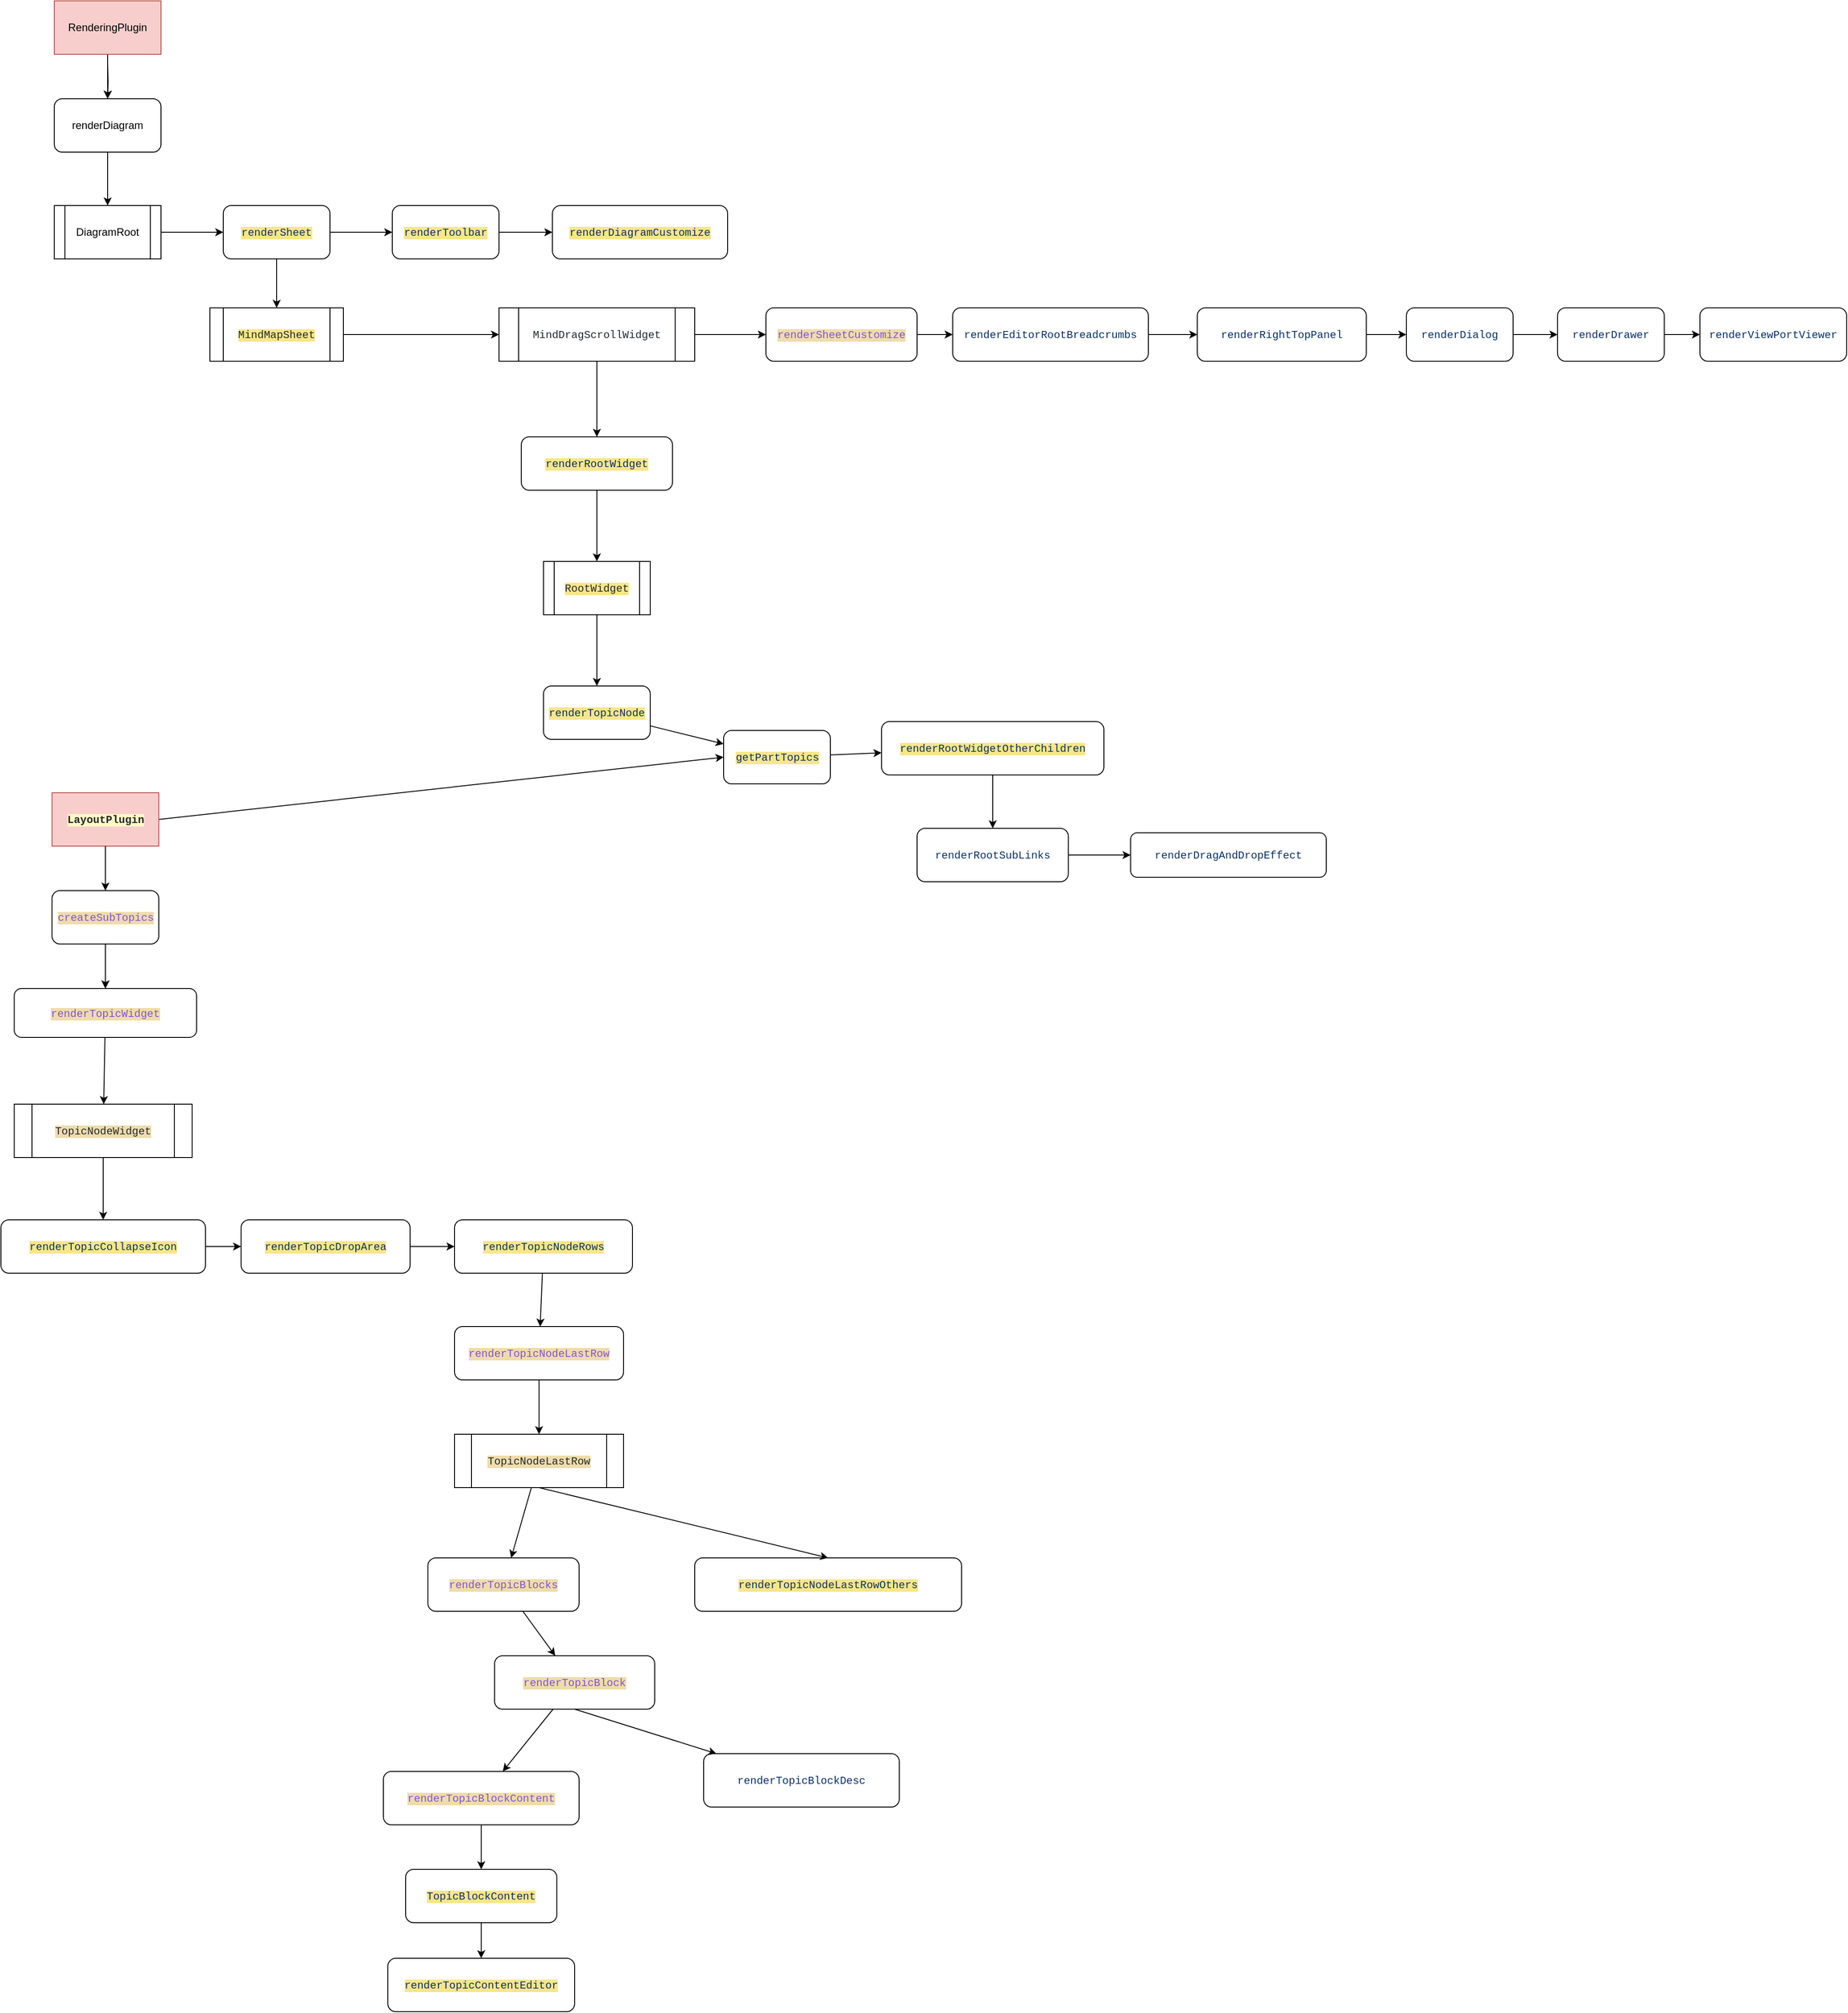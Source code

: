 <mxfile version="20.2.5" type="github"><diagram id="FL9LLyRLehif74yDwQxL" name="第 1 页"><mxGraphModel dx="1163" dy="797" grid="1" gridSize="10" guides="1" tooltips="1" connect="1" arrows="1" fold="1" page="1" pageScale="1" pageWidth="827" pageHeight="1169" math="0" shadow="0"><root><mxCell id="0"/><mxCell id="1" parent="0"/><mxCell id="rKSMVTXogl26Z79OtpOd-107" value="" style="group" vertex="1" connectable="0" parent="1"><mxGeometry x="590" y="230" width="2015" height="2250" as="geometry"/></mxCell><UserObject label="&lt;span style=&quot;color: rgb(10, 48, 105); font-family: ui-monospace, SFMono-Regular, &amp;quot;SF Mono&amp;quot;, Menlo, Consolas, &amp;quot;Liberation Mono&amp;quot;, monospace; text-align: start; background-color: rgb(248, 230, 136);&quot;&gt;renderRootWidget&lt;/span&gt;" link="https://github.com/awehook/blink-mind/blob/ae83ddeafa50c55fd6f24b98a3a2fc76a5e81ba7/packages/renderer-react/src/plugins/react/rendering.tsx#L98" id="rKSMVTXogl26Z79OtpOd-90"><mxCell style="rounded=1;whiteSpace=wrap;html=1;" vertex="1" parent="rKSMVTXogl26Z79OtpOd-107"><mxGeometry x="525" y="480" width="170" height="60" as="geometry"/></mxCell></UserObject><mxCell id="rKSMVTXogl26Z79OtpOd-91" value="" style="edgeStyle=none;rounded=0;orthogonalLoop=1;jettySize=auto;html=1;" edge="1" parent="rKSMVTXogl26Z79OtpOd-107" source="rKSMVTXogl26Z79OtpOd-88" target="rKSMVTXogl26Z79OtpOd-90"><mxGeometry relative="1" as="geometry"/></mxCell><mxCell id="rKSMVTXogl26Z79OtpOd-92" value="&lt;span style=&quot;color: rgb(36, 41, 47); font-family: ui-monospace, SFMono-Regular, &amp;quot;SF Mono&amp;quot;, Menlo, Consolas, &amp;quot;Liberation Mono&amp;quot;, monospace; text-align: start; background-color: rgb(248, 230, 136);&quot;&gt;RootWidget&lt;/span&gt;" style="shape=process;whiteSpace=wrap;html=1;backgroundOutline=1;" vertex="1" parent="rKSMVTXogl26Z79OtpOd-107"><mxGeometry x="550" y="620" width="120" height="60" as="geometry"/></mxCell><mxCell id="rKSMVTXogl26Z79OtpOd-93" value="" style="edgeStyle=none;rounded=0;orthogonalLoop=1;jettySize=auto;html=1;" edge="1" parent="rKSMVTXogl26Z79OtpOd-107" source="rKSMVTXogl26Z79OtpOd-90" target="rKSMVTXogl26Z79OtpOd-92"><mxGeometry relative="1" as="geometry"/></mxCell><mxCell id="rKSMVTXogl26Z79OtpOd-94" value="&lt;span style=&quot;color: rgb(10, 48, 105); font-family: ui-monospace, SFMono-Regular, &amp;quot;SF Mono&amp;quot;, Menlo, Consolas, &amp;quot;Liberation Mono&amp;quot;, monospace; text-align: start; background-color: rgb(248, 230, 136);&quot;&gt;renderTopicNode&lt;/span&gt;" style="rounded=1;whiteSpace=wrap;html=1;" vertex="1" parent="rKSMVTXogl26Z79OtpOd-107"><mxGeometry x="550" y="760" width="120" height="60" as="geometry"/></mxCell><mxCell id="rKSMVTXogl26Z79OtpOd-95" value="" style="edgeStyle=none;rounded=0;orthogonalLoop=1;jettySize=auto;html=1;" edge="1" parent="rKSMVTXogl26Z79OtpOd-107" source="rKSMVTXogl26Z79OtpOd-92" target="rKSMVTXogl26Z79OtpOd-94"><mxGeometry relative="1" as="geometry"/></mxCell><mxCell id="rKSMVTXogl26Z79OtpOd-96" value="&lt;meta charset=&quot;utf-8&quot;&gt;&lt;span style=&quot;color: rgb(10, 48, 105); font-family: ui-monospace, SFMono-Regular, &amp;quot;SF Mono&amp;quot;, Menlo, Consolas, &amp;quot;Liberation Mono&amp;quot;, monospace; font-size: 12px; font-style: normal; font-variant-ligatures: normal; font-variant-caps: normal; font-weight: 400; letter-spacing: normal; orphans: 2; text-align: start; text-indent: 0px; text-transform: none; widows: 2; word-spacing: 0px; -webkit-text-stroke-width: 0px; background-color: rgb(248, 230, 136); text-decoration-thickness: initial; text-decoration-style: initial; text-decoration-color: initial; float: none; display: inline !important;&quot;&gt;getPartTopics&lt;/span&gt;" style="rounded=1;whiteSpace=wrap;html=1;" vertex="1" parent="rKSMVTXogl26Z79OtpOd-107"><mxGeometry x="752.5" y="810" width="120" height="60" as="geometry"/></mxCell><mxCell id="rKSMVTXogl26Z79OtpOd-97" value="" style="edgeStyle=none;rounded=0;orthogonalLoop=1;jettySize=auto;html=1;" edge="1" parent="rKSMVTXogl26Z79OtpOd-107" source="rKSMVTXogl26Z79OtpOd-94" target="rKSMVTXogl26Z79OtpOd-96"><mxGeometry relative="1" as="geometry"/></mxCell><mxCell id="rKSMVTXogl26Z79OtpOd-99" value="&lt;span style=&quot;color: rgb(10, 48, 105); font-family: ui-monospace, SFMono-Regular, &amp;quot;SF Mono&amp;quot;, Menlo, Consolas, &amp;quot;Liberation Mono&amp;quot;, monospace; text-align: start; background-color: rgb(248, 230, 136);&quot;&gt;renderRootWidgetOtherChildren&lt;/span&gt;" style="rounded=1;whiteSpace=wrap;html=1;" vertex="1" parent="rKSMVTXogl26Z79OtpOd-107"><mxGeometry x="930" y="800" width="250" height="60" as="geometry"/></mxCell><mxCell id="rKSMVTXogl26Z79OtpOd-100" value="" style="edgeStyle=none;rounded=0;orthogonalLoop=1;jettySize=auto;html=1;" edge="1" parent="rKSMVTXogl26Z79OtpOd-107" source="rKSMVTXogl26Z79OtpOd-96" target="rKSMVTXogl26Z79OtpOd-99"><mxGeometry relative="1" as="geometry"/></mxCell><mxCell id="rKSMVTXogl26Z79OtpOd-124" style="edgeStyle=none;rounded=0;orthogonalLoop=1;jettySize=auto;html=1;exitX=1;exitY=0.5;exitDx=0;exitDy=0;entryX=0;entryY=0.5;entryDx=0;entryDy=0;" edge="1" parent="rKSMVTXogl26Z79OtpOd-107" source="rKSMVTXogl26Z79OtpOd-112" target="rKSMVTXogl26Z79OtpOd-96"><mxGeometry relative="1" as="geometry"/></mxCell><mxCell id="rKSMVTXogl26Z79OtpOd-108" value="" style="edgeStyle=none;rounded=0;orthogonalLoop=1;jettySize=auto;html=1;" edge="1" parent="rKSMVTXogl26Z79OtpOd-107" source="rKSMVTXogl26Z79OtpOd-99" target="rKSMVTXogl26Z79OtpOd-41"><mxGeometry relative="1" as="geometry"/></mxCell><mxCell id="rKSMVTXogl26Z79OtpOd-10" value="" style="group" vertex="1" connectable="0" parent="rKSMVTXogl26Z79OtpOd-107"><mxGeometry width="120" height="160" as="geometry"/></mxCell><UserObject label="renderDiagram" link="https://github.com/awehook/blink-mind/blob/ae83ddeafa50c55fd6f24b98a3a2fc76a5e81ba7/packages/renderer-react/src/plugins/react/rendering.tsx#L28" id="rKSMVTXogl26Z79OtpOd-1"><mxCell style="rounded=1;whiteSpace=wrap;html=1;" vertex="1" parent="rKSMVTXogl26Z79OtpOd-10"><mxGeometry y="100" width="120" height="60" as="geometry"/></mxCell></UserObject><mxCell id="rKSMVTXogl26Z79OtpOd-4" value="" style="edgeStyle=orthogonalEdgeStyle;rounded=0;orthogonalLoop=1;jettySize=auto;html=1;" edge="1" parent="rKSMVTXogl26Z79OtpOd-10" target="rKSMVTXogl26Z79OtpOd-1"><mxGeometry relative="1" as="geometry"><mxPoint x="60" y="60" as="sourcePoint"/></mxGeometry></mxCell><mxCell id="rKSMVTXogl26Z79OtpOd-115" value="" style="edgeStyle=none;rounded=0;orthogonalLoop=1;jettySize=auto;html=1;" edge="1" parent="rKSMVTXogl26Z79OtpOd-10" source="rKSMVTXogl26Z79OtpOd-114" target="rKSMVTXogl26Z79OtpOd-1"><mxGeometry relative="1" as="geometry"/></mxCell><mxCell id="rKSMVTXogl26Z79OtpOd-114" value="RenderingPlugin" style="rounded=0;whiteSpace=wrap;html=1;fillColor=#f8cecc;strokeColor=#b85450;" vertex="1" parent="rKSMVTXogl26Z79OtpOd-10"><mxGeometry y="-10" width="120" height="60" as="geometry"/></mxCell><mxCell id="rKSMVTXogl26Z79OtpOd-13" value="" style="edgeStyle=orthogonalEdgeStyle;rounded=0;orthogonalLoop=1;jettySize=auto;html=1;entryX=0.5;entryY=0;entryDx=0;entryDy=0;" edge="1" parent="rKSMVTXogl26Z79OtpOd-107" source="rKSMVTXogl26Z79OtpOd-1" target="rKSMVTXogl26Z79OtpOd-76"><mxGeometry relative="1" as="geometry"><mxPoint x="60" y="200" as="targetPoint"/></mxGeometry></mxCell><mxCell id="rKSMVTXogl26Z79OtpOd-6" value="&lt;span style=&quot;color: rgb(10, 48, 105); font-family: ui-monospace, SFMono-Regular, &amp;quot;SF Mono&amp;quot;, Menlo, Consolas, &amp;quot;Liberation Mono&amp;quot;, monospace; text-align: start; background-color: rgb(248, 230, 136);&quot;&gt;renderToolbar&lt;/span&gt;" style="rounded=1;whiteSpace=wrap;html=1;" vertex="1" parent="rKSMVTXogl26Z79OtpOd-107"><mxGeometry x="380" y="220" width="120" height="60" as="geometry"/></mxCell><mxCell id="rKSMVTXogl26Z79OtpOd-7" value="&lt;span style=&quot;color: rgb(10, 48, 105); font-family: ui-monospace, SFMono-Regular, &amp;quot;SF Mono&amp;quot;, Menlo, Consolas, &amp;quot;Liberation Mono&amp;quot;, monospace; text-align: start; background-color: rgb(248, 230, 136);&quot;&gt;renderDiagramCustomize&lt;/span&gt;" style="rounded=1;whiteSpace=wrap;html=1;" vertex="1" parent="rKSMVTXogl26Z79OtpOd-107"><mxGeometry x="560" y="220" width="197" height="60" as="geometry"/></mxCell><mxCell id="rKSMVTXogl26Z79OtpOd-8" value="" style="edgeStyle=orthogonalEdgeStyle;rounded=0;orthogonalLoop=1;jettySize=auto;html=1;" edge="1" parent="rKSMVTXogl26Z79OtpOd-107" source="rKSMVTXogl26Z79OtpOd-6" target="rKSMVTXogl26Z79OtpOd-7"><mxGeometry relative="1" as="geometry"/></mxCell><UserObject label="DiagramRoot" link="https://github.com/awehook/blink-mind/blob/ae83ddeafa50c55fd6f24b98a3a2fc76a5e81ba7/packages/renderer-react/src/components/widgets/diagram-root.tsx#L26" id="rKSMVTXogl26Z79OtpOd-76"><mxCell style="shape=process;whiteSpace=wrap;html=1;backgroundOutline=1;" vertex="1" parent="rKSMVTXogl26Z79OtpOd-107"><mxGeometry y="220" width="120" height="60" as="geometry"/></mxCell></UserObject><mxCell id="rKSMVTXogl26Z79OtpOd-81" value="" style="edgeStyle=none;rounded=0;orthogonalLoop=1;jettySize=auto;html=1;" edge="1" parent="rKSMVTXogl26Z79OtpOd-107" source="rKSMVTXogl26Z79OtpOd-79" target="rKSMVTXogl26Z79OtpOd-6"><mxGeometry relative="1" as="geometry"/></mxCell><UserObject label="&lt;span style=&quot;color: rgb(10, 48, 105); font-family: ui-monospace, SFMono-Regular, &amp;quot;SF Mono&amp;quot;, Menlo, Consolas, &amp;quot;Liberation Mono&amp;quot;, monospace; text-align: start; background-color: rgb(248, 230, 136);&quot;&gt;renderSheet&lt;/span&gt;" link="https://github.com/awehook/blink-mind/blob/ae83ddeafa50c55fd6f24b98a3a2fc76a5e81ba7/packages/renderer-react/src/plugins/react/rendering.tsx#L50" id="rKSMVTXogl26Z79OtpOd-79"><mxCell style="rounded=1;whiteSpace=wrap;html=1;" vertex="1" parent="rKSMVTXogl26Z79OtpOd-107"><mxGeometry x="190" y="220" width="120" height="60" as="geometry"/></mxCell></UserObject><mxCell id="rKSMVTXogl26Z79OtpOd-80" value="" style="edgeStyle=none;rounded=0;orthogonalLoop=1;jettySize=auto;html=1;" edge="1" parent="rKSMVTXogl26Z79OtpOd-107" source="rKSMVTXogl26Z79OtpOd-76" target="rKSMVTXogl26Z79OtpOd-79"><mxGeometry relative="1" as="geometry"/></mxCell><mxCell id="rKSMVTXogl26Z79OtpOd-83" value="&lt;span style=&quot;color: rgb(36, 41, 47); font-family: ui-monospace, SFMono-Regular, &amp;quot;SF Mono&amp;quot;, Menlo, Consolas, &amp;quot;Liberation Mono&amp;quot;, monospace; text-align: start; background-color: rgb(248, 230, 136);&quot;&gt;MindMapSheet&lt;/span&gt;" style="shape=process;whiteSpace=wrap;html=1;backgroundOutline=1;" vertex="1" parent="rKSMVTXogl26Z79OtpOd-107"><mxGeometry x="175" y="335" width="150" height="60" as="geometry"/></mxCell><mxCell id="rKSMVTXogl26Z79OtpOd-84" value="" style="edgeStyle=none;rounded=0;orthogonalLoop=1;jettySize=auto;html=1;" edge="1" parent="rKSMVTXogl26Z79OtpOd-107" source="rKSMVTXogl26Z79OtpOd-79" target="rKSMVTXogl26Z79OtpOd-83"><mxGeometry relative="1" as="geometry"/></mxCell><mxCell id="rKSMVTXogl26Z79OtpOd-88" value="&lt;span style=&quot;color: rgb(36, 41, 47); font-family: ui-monospace, SFMono-Regular, &amp;quot;SF Mono&amp;quot;, Menlo, Consolas, &amp;quot;Liberation Mono&amp;quot;, monospace; text-align: start; background-color: rgb(255, 255, 255);&quot;&gt;MindDragScrollWidget&lt;/span&gt;" style="shape=process;whiteSpace=wrap;html=1;backgroundOutline=1;" vertex="1" parent="rKSMVTXogl26Z79OtpOd-107"><mxGeometry x="500" y="335" width="220" height="60" as="geometry"/></mxCell><mxCell id="rKSMVTXogl26Z79OtpOd-105" style="edgeStyle=none;rounded=0;orthogonalLoop=1;jettySize=auto;html=1;exitX=1;exitY=0.5;exitDx=0;exitDy=0;entryX=0;entryY=0.5;entryDx=0;entryDy=0;" edge="1" parent="rKSMVTXogl26Z79OtpOd-107" source="rKSMVTXogl26Z79OtpOd-83" target="rKSMVTXogl26Z79OtpOd-88"><mxGeometry relative="1" as="geometry"/></mxCell><mxCell id="rKSMVTXogl26Z79OtpOd-106" style="edgeStyle=none;rounded=0;orthogonalLoop=1;jettySize=auto;html=1;exitX=1;exitY=0.5;exitDx=0;exitDy=0;entryX=0;entryY=0.5;entryDx=0;entryDy=0;" edge="1" parent="rKSMVTXogl26Z79OtpOd-107" source="rKSMVTXogl26Z79OtpOd-88" target="rKSMVTXogl26Z79OtpOd-12"><mxGeometry relative="1" as="geometry"/></mxCell><mxCell id="rKSMVTXogl26Z79OtpOd-104" value="" style="group" vertex="1" connectable="0" parent="rKSMVTXogl26Z79OtpOd-107"><mxGeometry x="800" y="335" width="1215" height="60" as="geometry"/></mxCell><UserObject label="&lt;span style=&quot;color: rgb(130, 80, 223); font-family: ui-monospace, SFMono-Regular, &amp;quot;SF Mono&amp;quot;, Menlo, Consolas, &amp;quot;Liberation Mono&amp;quot;, monospace; text-align: start; background-color: rgba(212, 167, 44, 0.4);&quot;&gt;renderSheetCustomize&lt;/span&gt;" link="https://github.com/awehook/blink-mind/blob/ae83ddeafa50c55fd6f24b98a3a2fc76a5e81ba7/packages/renderer-react/src/plugins/react/rendering.tsx#L64" id="rKSMVTXogl26Z79OtpOd-12"><mxCell style="rounded=1;whiteSpace=wrap;html=1;" vertex="1" parent="rKSMVTXogl26Z79OtpOd-104"><mxGeometry width="170" height="60" as="geometry"/></mxCell></UserObject><mxCell id="rKSMVTXogl26Z79OtpOd-15" value="&lt;span style=&quot;color: rgb(10, 48, 105); font-family: ui-monospace, SFMono-Regular, &amp;quot;SF Mono&amp;quot;, Menlo, Consolas, &amp;quot;Liberation Mono&amp;quot;, monospace; text-align: start; background-color: rgb(255, 255, 255);&quot;&gt;renderEditorRootBreadcrumbs&lt;/span&gt;" style="rounded=1;whiteSpace=wrap;html=1;" vertex="1" parent="rKSMVTXogl26Z79OtpOd-104"><mxGeometry x="210" width="220" height="60" as="geometry"/></mxCell><mxCell id="rKSMVTXogl26Z79OtpOd-16" value="" style="edgeStyle=orthogonalEdgeStyle;rounded=0;orthogonalLoop=1;jettySize=auto;html=1;" edge="1" parent="rKSMVTXogl26Z79OtpOd-104" source="rKSMVTXogl26Z79OtpOd-12" target="rKSMVTXogl26Z79OtpOd-15"><mxGeometry relative="1" as="geometry"/></mxCell><mxCell id="rKSMVTXogl26Z79OtpOd-17" value="&lt;span style=&quot;color: rgb(10, 48, 105); font-family: ui-monospace, SFMono-Regular, &amp;quot;SF Mono&amp;quot;, Menlo, Consolas, &amp;quot;Liberation Mono&amp;quot;, monospace; text-align: start; background-color: rgb(255, 255, 255);&quot;&gt;renderRightTopPanel&lt;/span&gt;" style="rounded=1;whiteSpace=wrap;html=1;" vertex="1" parent="rKSMVTXogl26Z79OtpOd-104"><mxGeometry x="485" width="190" height="60" as="geometry"/></mxCell><mxCell id="rKSMVTXogl26Z79OtpOd-18" value="" style="edgeStyle=orthogonalEdgeStyle;rounded=0;orthogonalLoop=1;jettySize=auto;html=1;" edge="1" parent="rKSMVTXogl26Z79OtpOd-104" source="rKSMVTXogl26Z79OtpOd-15" target="rKSMVTXogl26Z79OtpOd-17"><mxGeometry relative="1" as="geometry"/></mxCell><mxCell id="rKSMVTXogl26Z79OtpOd-19" value="&lt;span style=&quot;color: rgb(10, 48, 105); font-family: ui-monospace, SFMono-Regular, &amp;quot;SF Mono&amp;quot;, Menlo, Consolas, &amp;quot;Liberation Mono&amp;quot;, monospace; text-align: start; background-color: rgb(255, 255, 255);&quot;&gt;renderDialog&lt;/span&gt;" style="rounded=1;whiteSpace=wrap;html=1;" vertex="1" parent="rKSMVTXogl26Z79OtpOd-104"><mxGeometry x="720" width="120" height="60" as="geometry"/></mxCell><mxCell id="rKSMVTXogl26Z79OtpOd-20" value="" style="edgeStyle=orthogonalEdgeStyle;rounded=0;orthogonalLoop=1;jettySize=auto;html=1;" edge="1" parent="rKSMVTXogl26Z79OtpOd-104" source="rKSMVTXogl26Z79OtpOd-17" target="rKSMVTXogl26Z79OtpOd-19"><mxGeometry relative="1" as="geometry"/></mxCell><mxCell id="rKSMVTXogl26Z79OtpOd-21" value="&lt;span style=&quot;color: rgb(10, 48, 105); font-family: ui-monospace, SFMono-Regular, &amp;quot;SF Mono&amp;quot;, Menlo, Consolas, &amp;quot;Liberation Mono&amp;quot;, monospace; text-align: start; background-color: rgb(255, 255, 255);&quot;&gt;renderDrawer&lt;/span&gt;" style="rounded=1;whiteSpace=wrap;html=1;" vertex="1" parent="rKSMVTXogl26Z79OtpOd-104"><mxGeometry x="890" width="120" height="60" as="geometry"/></mxCell><mxCell id="rKSMVTXogl26Z79OtpOd-22" value="" style="edgeStyle=orthogonalEdgeStyle;rounded=0;orthogonalLoop=1;jettySize=auto;html=1;" edge="1" parent="rKSMVTXogl26Z79OtpOd-104" source="rKSMVTXogl26Z79OtpOd-19" target="rKSMVTXogl26Z79OtpOd-21"><mxGeometry relative="1" as="geometry"/></mxCell><UserObject label="&lt;span style=&quot;color: rgb(10, 48, 105); font-family: ui-monospace, SFMono-Regular, &amp;quot;SF Mono&amp;quot;, Menlo, Consolas, &amp;quot;Liberation Mono&amp;quot;, monospace; text-align: start; background-color: rgb(255, 255, 255);&quot;&gt;renderViewPortViewer&lt;/span&gt;" link="https://github.com/awehook/blink-mind/blob/ae83ddeafa50c55fd6f24b98a3a2fc76a5e81ba7/packages/renderer-react/src/plugins/react/rendering.tsx#L179" id="rKSMVTXogl26Z79OtpOd-23"><mxCell style="rounded=1;whiteSpace=wrap;html=1;" vertex="1" parent="rKSMVTXogl26Z79OtpOd-104"><mxGeometry x="1050" width="165" height="60" as="geometry"/></mxCell></UserObject><mxCell id="rKSMVTXogl26Z79OtpOd-24" value="" style="edgeStyle=orthogonalEdgeStyle;rounded=0;orthogonalLoop=1;jettySize=auto;html=1;" edge="1" parent="rKSMVTXogl26Z79OtpOd-104" source="rKSMVTXogl26Z79OtpOd-21" target="rKSMVTXogl26Z79OtpOd-23"><mxGeometry relative="1" as="geometry"/></mxCell><mxCell id="rKSMVTXogl26Z79OtpOd-123" value="" style="group" vertex="1" connectable="0" parent="rKSMVTXogl26Z79OtpOd-107"><mxGeometry x="-60" y="880" width="1180" height="1370" as="geometry"/></mxCell><mxCell id="rKSMVTXogl26Z79OtpOd-109" value="&lt;span style=&quot;color: rgb(130, 80, 223); font-family: ui-monospace, SFMono-Regular, &amp;quot;SF Mono&amp;quot;, Menlo, Consolas, &amp;quot;Liberation Mono&amp;quot;, monospace; text-align: start; background-color: rgba(212, 167, 44, 0.4);&quot;&gt;createSubTopics&lt;/span&gt;" style="rounded=1;whiteSpace=wrap;html=1;" vertex="1" parent="rKSMVTXogl26Z79OtpOd-123"><mxGeometry x="57.5" y="110" width="120" height="60" as="geometry"/></mxCell><UserObject label="&lt;span style=&quot;color: rgb(36, 41, 47); font-family: ui-monospace, SFMono-Regular, &amp;quot;SF Mono&amp;quot;, Menlo, Consolas, &amp;quot;Liberation Mono&amp;quot;, monospace; font-weight: 600; text-align: start; background-color: rgb(255, 248, 197);&quot;&gt;LayoutPlugin&lt;/span&gt;" link="https://github.com/awehook/blink-mind/blob/ae83ddeafa50c55fd6f24b98a3a2fc76a5e81ba7/packages/renderer-react/src/plugins/layout.tsx#L35" id="rKSMVTXogl26Z79OtpOd-112"><mxCell style="rounded=0;whiteSpace=wrap;html=1;fillColor=#f8cecc;strokeColor=#b85450;" vertex="1" parent="rKSMVTXogl26Z79OtpOd-123"><mxGeometry x="57.5" width="120" height="60" as="geometry"/></mxCell></UserObject><mxCell id="rKSMVTXogl26Z79OtpOd-116" value="" style="group" vertex="1" connectable="0" parent="rKSMVTXogl26Z79OtpOd-123"><mxGeometry y="220" width="1180" height="1150" as="geometry"/></mxCell><mxCell id="rKSMVTXogl26Z79OtpOd-53" value="&lt;span style=&quot;color: rgb(36, 41, 47); font-family: ui-monospace, SFMono-Regular, &amp;quot;SF Mono&amp;quot;, Menlo, Consolas, &amp;quot;Liberation Mono&amp;quot;, monospace; text-align: start; background-color: rgba(212, 167, 44, 0.4);&quot;&gt;TopicNodeWidget&lt;/span&gt;" style="shape=process;whiteSpace=wrap;html=1;backgroundOutline=1;" vertex="1" parent="rKSMVTXogl26Z79OtpOd-116"><mxGeometry x="15" y="130" width="200" height="60" as="geometry"/></mxCell><mxCell id="rKSMVTXogl26Z79OtpOd-54" value="&lt;span style=&quot;color: rgb(10, 48, 105); font-family: ui-monospace, SFMono-Regular, &amp;quot;SF Mono&amp;quot;, Menlo, Consolas, &amp;quot;Liberation Mono&amp;quot;, monospace; text-align: start; background-color: rgb(248, 230, 136);&quot;&gt;renderTopicCollapseIcon&lt;/span&gt;" style="rounded=1;whiteSpace=wrap;html=1;" vertex="1" parent="rKSMVTXogl26Z79OtpOd-116"><mxGeometry y="260" width="230" height="60" as="geometry"/></mxCell><mxCell id="rKSMVTXogl26Z79OtpOd-57" value="" style="edgeStyle=none;rounded=0;orthogonalLoop=1;jettySize=auto;html=1;" edge="1" parent="rKSMVTXogl26Z79OtpOd-116" source="rKSMVTXogl26Z79OtpOd-53" target="rKSMVTXogl26Z79OtpOd-54"><mxGeometry relative="1" as="geometry"/></mxCell><mxCell id="rKSMVTXogl26Z79OtpOd-58" value="&lt;span style=&quot;color: rgb(10, 48, 105); font-family: ui-monospace, SFMono-Regular, &amp;quot;SF Mono&amp;quot;, Menlo, Consolas, &amp;quot;Liberation Mono&amp;quot;, monospace; text-align: start; background-color: rgb(248, 230, 136);&quot;&gt;renderTopicDropArea&lt;/span&gt;" style="rounded=1;whiteSpace=wrap;html=1;" vertex="1" parent="rKSMVTXogl26Z79OtpOd-116"><mxGeometry x="270" y="260" width="190" height="60" as="geometry"/></mxCell><mxCell id="rKSMVTXogl26Z79OtpOd-59" value="" style="edgeStyle=none;rounded=0;orthogonalLoop=1;jettySize=auto;html=1;" edge="1" parent="rKSMVTXogl26Z79OtpOd-116" source="rKSMVTXogl26Z79OtpOd-54" target="rKSMVTXogl26Z79OtpOd-58"><mxGeometry relative="1" as="geometry"/></mxCell><mxCell id="rKSMVTXogl26Z79OtpOd-60" value="&lt;span style=&quot;color: rgb(10, 48, 105); font-family: ui-monospace, SFMono-Regular, &amp;quot;SF Mono&amp;quot;, Menlo, Consolas, &amp;quot;Liberation Mono&amp;quot;, monospace; text-align: start; background-color: rgb(248, 230, 136);&quot;&gt;renderTopicNodeRows&lt;/span&gt;" style="rounded=1;whiteSpace=wrap;html=1;" vertex="1" parent="rKSMVTXogl26Z79OtpOd-116"><mxGeometry x="510" y="260" width="200" height="60" as="geometry"/></mxCell><mxCell id="rKSMVTXogl26Z79OtpOd-63" value="" style="edgeStyle=none;rounded=0;orthogonalLoop=1;jettySize=auto;html=1;" edge="1" parent="rKSMVTXogl26Z79OtpOd-116" source="rKSMVTXogl26Z79OtpOd-58" target="rKSMVTXogl26Z79OtpOd-60"><mxGeometry relative="1" as="geometry"/></mxCell><mxCell id="rKSMVTXogl26Z79OtpOd-64" value="&lt;span style=&quot;color: rgb(130, 80, 223); font-family: ui-monospace, SFMono-Regular, &amp;quot;SF Mono&amp;quot;, Menlo, Consolas, &amp;quot;Liberation Mono&amp;quot;, monospace; text-align: start; background-color: rgba(212, 167, 44, 0.4);&quot;&gt;renderTopicNodeLastRow&lt;/span&gt;" style="whiteSpace=wrap;html=1;rounded=1;" vertex="1" parent="rKSMVTXogl26Z79OtpOd-116"><mxGeometry x="510" y="380" width="190" height="60" as="geometry"/></mxCell><mxCell id="rKSMVTXogl26Z79OtpOd-65" value="" style="edgeStyle=none;rounded=0;orthogonalLoop=1;jettySize=auto;html=1;" edge="1" parent="rKSMVTXogl26Z79OtpOd-116" source="rKSMVTXogl26Z79OtpOd-60" target="rKSMVTXogl26Z79OtpOd-64"><mxGeometry relative="1" as="geometry"/></mxCell><mxCell id="rKSMVTXogl26Z79OtpOd-66" value="" style="group" vertex="1" connectable="0" parent="rKSMVTXogl26Z79OtpOd-116"><mxGeometry x="430" y="510" width="750" height="640" as="geometry"/></mxCell><mxCell id="rKSMVTXogl26Z79OtpOd-25" value="&lt;span style=&quot;color: rgb(10, 48, 105); font-family: ui-monospace, SFMono-Regular, &amp;quot;SF Mono&amp;quot;, Menlo, Consolas, &amp;quot;Liberation Mono&amp;quot;, monospace; text-align: start; background-color: rgb(248, 230, 136);&quot;&gt;renderTopicContentEditor&lt;/span&gt;" style="rounded=1;whiteSpace=wrap;html=1;" vertex="1" parent="rKSMVTXogl26Z79OtpOd-66"><mxGeometry x="5" y="580" width="210" height="60" as="geometry"/></mxCell><mxCell id="rKSMVTXogl26Z79OtpOd-27" value="" style="edgeStyle=orthogonalEdgeStyle;rounded=0;orthogonalLoop=1;jettySize=auto;html=1;" edge="1" parent="rKSMVTXogl26Z79OtpOd-66" source="rKSMVTXogl26Z79OtpOd-26" target="rKSMVTXogl26Z79OtpOd-25"><mxGeometry relative="1" as="geometry"/></mxCell><UserObject label="&lt;span style=&quot;color: rgb(10, 48, 105); font-family: ui-monospace, SFMono-Regular, &amp;quot;SF Mono&amp;quot;, Menlo, Consolas, &amp;quot;Liberation Mono&amp;quot;, monospace; text-align: start; background-color: rgb(248, 230, 136);&quot;&gt;TopicBlockContent&lt;/span&gt;" link="https://github.com/awehook/blink-mind/blob/ae83ddeafa50c55fd6f24b98a3a2fc76a5e81ba7/packages/renderer-react/src/components/widgets/topic-block-content.tsx#L18" id="rKSMVTXogl26Z79OtpOd-26"><mxCell style="rounded=1;whiteSpace=wrap;html=1;" vertex="1" parent="rKSMVTXogl26Z79OtpOd-66"><mxGeometry x="25" y="480" width="170" height="60" as="geometry"/></mxCell></UserObject><mxCell id="rKSMVTXogl26Z79OtpOd-29" value="" style="edgeStyle=orthogonalEdgeStyle;rounded=0;orthogonalLoop=1;jettySize=auto;html=1;" edge="1" parent="rKSMVTXogl26Z79OtpOd-66" source="rKSMVTXogl26Z79OtpOd-28" target="rKSMVTXogl26Z79OtpOd-26"><mxGeometry relative="1" as="geometry"/></mxCell><UserObject label="&lt;span style=&quot;color: rgb(130, 80, 223); font-family: ui-monospace, SFMono-Regular, &amp;quot;SF Mono&amp;quot;, Menlo, Consolas, &amp;quot;Liberation Mono&amp;quot;, monospace; text-align: start; background-color: rgba(212, 167, 44, 0.4);&quot;&gt;renderTopicBlockContent&lt;/span&gt;" link="https://github.com/awehook/blink-mind/blob/ae83ddeafa50c55fd6f24b98a3a2fc76a5e81ba7/packages/renderer-react/src/plugins/react/rendering.tsx#L159" id="rKSMVTXogl26Z79OtpOd-28"><mxCell style="rounded=1;whiteSpace=wrap;html=1;" vertex="1" parent="rKSMVTXogl26Z79OtpOd-66"><mxGeometry y="370" width="220" height="60" as="geometry"/></mxCell></UserObject><mxCell id="rKSMVTXogl26Z79OtpOd-31" value="" style="rounded=0;orthogonalLoop=1;jettySize=auto;html=1;" edge="1" parent="rKSMVTXogl26Z79OtpOd-66" source="rKSMVTXogl26Z79OtpOd-30" target="rKSMVTXogl26Z79OtpOd-28"><mxGeometry relative="1" as="geometry"/></mxCell><UserObject label="&lt;span style=&quot;color: rgb(130, 80, 223); font-family: ui-monospace, SFMono-Regular, &amp;quot;SF Mono&amp;quot;, Menlo, Consolas, &amp;quot;Liberation Mono&amp;quot;, monospace; text-align: start; background-color: rgba(212, 167, 44, 0.4);&quot;&gt;renderTopicBlock&lt;/span&gt;" link="https://github.com/awehook/blink-mind/blob/ae83ddeafa50c55fd6f24b98a3a2fc76a5e81ba7/packages/renderer-react/src/plugins/react/rendering.tsx#L146" id="rKSMVTXogl26Z79OtpOd-30"><mxCell style="rounded=1;whiteSpace=wrap;html=1;" vertex="1" parent="rKSMVTXogl26Z79OtpOd-66"><mxGeometry x="125" y="240" width="180" height="60" as="geometry"/></mxCell></UserObject><UserObject label="&lt;span style=&quot;color: rgb(10, 48, 105); font-family: ui-monospace, SFMono-Regular, &amp;quot;SF Mono&amp;quot;, Menlo, Consolas, &amp;quot;Liberation Mono&amp;quot;, monospace; text-align: start; background-color: rgb(255, 255, 255);&quot;&gt;renderTopicBlockDesc&lt;/span&gt;" link="https://github.com/awehook/blink-mind/blob/ae83ddeafa50c55fd6f24b98a3a2fc76a5e81ba7/packages/renderer-react/src/plugins/react/rendering.tsx#L163" id="rKSMVTXogl26Z79OtpOd-32"><mxCell style="rounded=1;whiteSpace=wrap;html=1;" vertex="1" parent="rKSMVTXogl26Z79OtpOd-66"><mxGeometry x="360" y="350" width="220" height="60" as="geometry"/></mxCell></UserObject><mxCell id="rKSMVTXogl26Z79OtpOd-33" style="rounded=0;orthogonalLoop=1;jettySize=auto;html=1;exitX=0.5;exitY=1;exitDx=0;exitDy=0;" edge="1" parent="rKSMVTXogl26Z79OtpOd-66" source="rKSMVTXogl26Z79OtpOd-30" target="rKSMVTXogl26Z79OtpOd-32"><mxGeometry relative="1" as="geometry"/></mxCell><mxCell id="rKSMVTXogl26Z79OtpOd-35" value="" style="edgeStyle=none;rounded=0;orthogonalLoop=1;jettySize=auto;html=1;" edge="1" parent="rKSMVTXogl26Z79OtpOd-66" source="rKSMVTXogl26Z79OtpOd-34" target="rKSMVTXogl26Z79OtpOd-30"><mxGeometry relative="1" as="geometry"/></mxCell><UserObject label="&lt;span style=&quot;color: rgb(130, 80, 223); font-family: ui-monospace, SFMono-Regular, &amp;quot;SF Mono&amp;quot;, Menlo, Consolas, &amp;quot;Liberation Mono&amp;quot;, monospace; text-align: start; background-color: rgba(212, 167, 44, 0.4);&quot;&gt;renderTopicBlocks&lt;/span&gt;" link="https://github.com/awehook/blink-mind/blob/ae83ddeafa50c55fd6f24b98a3a2fc76a5e81ba7/packages/renderer-react/src/plugins/react/rendering.tsx#L127" id="rKSMVTXogl26Z79OtpOd-34"><mxCell style="rounded=1;whiteSpace=wrap;html=1;" vertex="1" parent="rKSMVTXogl26Z79OtpOd-66"><mxGeometry x="50" y="130" width="170" height="60" as="geometry"/></mxCell></UserObject><mxCell id="rKSMVTXogl26Z79OtpOd-50" value="" style="edgeStyle=none;rounded=0;orthogonalLoop=1;jettySize=auto;html=1;" edge="1" parent="rKSMVTXogl26Z79OtpOd-66" source="rKSMVTXogl26Z79OtpOd-49" target="rKSMVTXogl26Z79OtpOd-34"><mxGeometry relative="1" as="geometry"/></mxCell><UserObject label="&lt;span style=&quot;color: rgb(36, 41, 47); font-family: ui-monospace, SFMono-Regular, &amp;quot;SF Mono&amp;quot;, Menlo, Consolas, &amp;quot;Liberation Mono&amp;quot;, monospace; text-align: start; background-color: rgba(212, 167, 44, 0.4);&quot;&gt;TopicNodeLastRow&lt;/span&gt;" link="https://github.com/awehook/blink-mind/blob/ae83ddeafa50c55fd6f24b98a3a2fc76a5e81ba7/packages/renderer-react/src/components/widgets/topic-node-widget.tsx#L261" id="rKSMVTXogl26Z79OtpOd-49"><mxCell style="shape=process;whiteSpace=wrap;html=1;backgroundOutline=1;" vertex="1" parent="rKSMVTXogl26Z79OtpOd-66"><mxGeometry x="80" y="-9" width="190" height="60" as="geometry"/></mxCell></UserObject><mxCell id="rKSMVTXogl26Z79OtpOd-51" value="&lt;span style=&quot;color: rgb(10, 48, 105); font-family: ui-monospace, SFMono-Regular, &amp;quot;SF Mono&amp;quot;, Menlo, Consolas, &amp;quot;Liberation Mono&amp;quot;, monospace; text-align: start; background-color: rgb(248, 230, 136);&quot;&gt;renderTopicNodeLastRowOthers&lt;/span&gt;" style="rounded=1;whiteSpace=wrap;html=1;" vertex="1" parent="rKSMVTXogl26Z79OtpOd-66"><mxGeometry x="350" y="130" width="300" height="60" as="geometry"/></mxCell><mxCell id="rKSMVTXogl26Z79OtpOd-52" style="edgeStyle=none;rounded=0;orthogonalLoop=1;jettySize=auto;html=1;exitX=0.5;exitY=1;exitDx=0;exitDy=0;entryX=0.5;entryY=0;entryDx=0;entryDy=0;" edge="1" parent="rKSMVTXogl26Z79OtpOd-66" source="rKSMVTXogl26Z79OtpOd-49" target="rKSMVTXogl26Z79OtpOd-51"><mxGeometry relative="1" as="geometry"/></mxCell><mxCell id="rKSMVTXogl26Z79OtpOd-67" value="" style="edgeStyle=none;rounded=0;orthogonalLoop=1;jettySize=auto;html=1;" edge="1" parent="rKSMVTXogl26Z79OtpOd-116" source="rKSMVTXogl26Z79OtpOd-64" target="rKSMVTXogl26Z79OtpOd-49"><mxGeometry relative="1" as="geometry"/></mxCell><mxCell id="rKSMVTXogl26Z79OtpOd-68" style="edgeStyle=none;rounded=0;orthogonalLoop=1;jettySize=auto;html=1;exitX=0.5;exitY=1;exitDx=0;exitDy=0;" edge="1" parent="rKSMVTXogl26Z79OtpOd-116" source="rKSMVTXogl26Z79OtpOd-53" target="rKSMVTXogl26Z79OtpOd-53"><mxGeometry relative="1" as="geometry"/></mxCell><mxCell id="rKSMVTXogl26Z79OtpOd-71" value="" style="edgeStyle=none;rounded=0;orthogonalLoop=1;jettySize=auto;html=1;" edge="1" parent="rKSMVTXogl26Z79OtpOd-116" source="rKSMVTXogl26Z79OtpOd-70" target="rKSMVTXogl26Z79OtpOd-53"><mxGeometry relative="1" as="geometry"/></mxCell><mxCell id="rKSMVTXogl26Z79OtpOd-70" value="&lt;span style=&quot;color: rgb(130, 80, 223); font-family: ui-monospace, SFMono-Regular, &amp;quot;SF Mono&amp;quot;, Menlo, Consolas, &amp;quot;Liberation Mono&amp;quot;, monospace; text-align: start; background-color: rgba(212, 167, 44, 0.4);&quot;&gt;renderTopicWidget&lt;/span&gt;" style="rounded=1;whiteSpace=wrap;html=1;" vertex="1" parent="rKSMVTXogl26Z79OtpOd-116"><mxGeometry x="15" width="205" height="55" as="geometry"/></mxCell><mxCell id="rKSMVTXogl26Z79OtpOd-113" value="" style="edgeStyle=none;rounded=0;orthogonalLoop=1;jettySize=auto;html=1;" edge="1" parent="rKSMVTXogl26Z79OtpOd-123" source="rKSMVTXogl26Z79OtpOd-112" target="rKSMVTXogl26Z79OtpOd-109"><mxGeometry relative="1" as="geometry"/></mxCell><mxCell id="rKSMVTXogl26Z79OtpOd-110" value="" style="edgeStyle=none;rounded=0;orthogonalLoop=1;jettySize=auto;html=1;" edge="1" parent="rKSMVTXogl26Z79OtpOd-123" source="rKSMVTXogl26Z79OtpOd-109" target="rKSMVTXogl26Z79OtpOd-70"><mxGeometry relative="1" as="geometry"/></mxCell><mxCell id="rKSMVTXogl26Z79OtpOd-117" value="" style="edgeStyle=none;rounded=0;orthogonalLoop=1;jettySize=auto;html=1;" edge="1" parent="rKSMVTXogl26Z79OtpOd-123" source="rKSMVTXogl26Z79OtpOd-109" target="rKSMVTXogl26Z79OtpOd-70"><mxGeometry relative="1" as="geometry"/></mxCell><mxCell id="rKSMVTXogl26Z79OtpOd-41" value="&lt;span style=&quot;color: rgb(10, 48, 105); font-family: ui-monospace, SFMono-Regular, &amp;quot;SF Mono&amp;quot;, Menlo, Consolas, &amp;quot;Liberation Mono&amp;quot;, monospace; text-align: start; background-color: rgb(255, 255, 255);&quot;&gt;renderRootSubLinks&lt;/span&gt;" style="rounded=1;whiteSpace=wrap;html=1;" vertex="1" parent="rKSMVTXogl26Z79OtpOd-123"><mxGeometry x="1030" y="40" width="170" height="60" as="geometry"/></mxCell><mxCell id="rKSMVTXogl26Z79OtpOd-120" style="edgeStyle=none;rounded=0;orthogonalLoop=1;jettySize=auto;html=1;exitX=0.5;exitY=1;exitDx=0;exitDy=0;" edge="1" parent="rKSMVTXogl26Z79OtpOd-123" source="rKSMVTXogl26Z79OtpOd-41" target="rKSMVTXogl26Z79OtpOd-41"><mxGeometry relative="1" as="geometry"/></mxCell><mxCell id="rKSMVTXogl26Z79OtpOd-42" value="&lt;span style=&quot;color: rgb(10, 48, 105); font-family: ui-monospace, SFMono-Regular, &amp;quot;SF Mono&amp;quot;, Menlo, Consolas, &amp;quot;Liberation Mono&amp;quot;, monospace; text-align: start; background-color: rgb(255, 255, 255);&quot;&gt;renderDragAndDropEffect&lt;/span&gt;" style="rounded=1;whiteSpace=wrap;html=1;" vertex="1" parent="rKSMVTXogl26Z79OtpOd-107"><mxGeometry x="1210" y="925" width="220" height="50" as="geometry"/></mxCell><mxCell id="rKSMVTXogl26Z79OtpOd-44" value="" style="edgeStyle=none;rounded=0;orthogonalLoop=1;jettySize=auto;html=1;" edge="1" parent="rKSMVTXogl26Z79OtpOd-107" source="rKSMVTXogl26Z79OtpOd-41" target="rKSMVTXogl26Z79OtpOd-42"><mxGeometry relative="1" as="geometry"/></mxCell></root></mxGraphModel></diagram></mxfile>